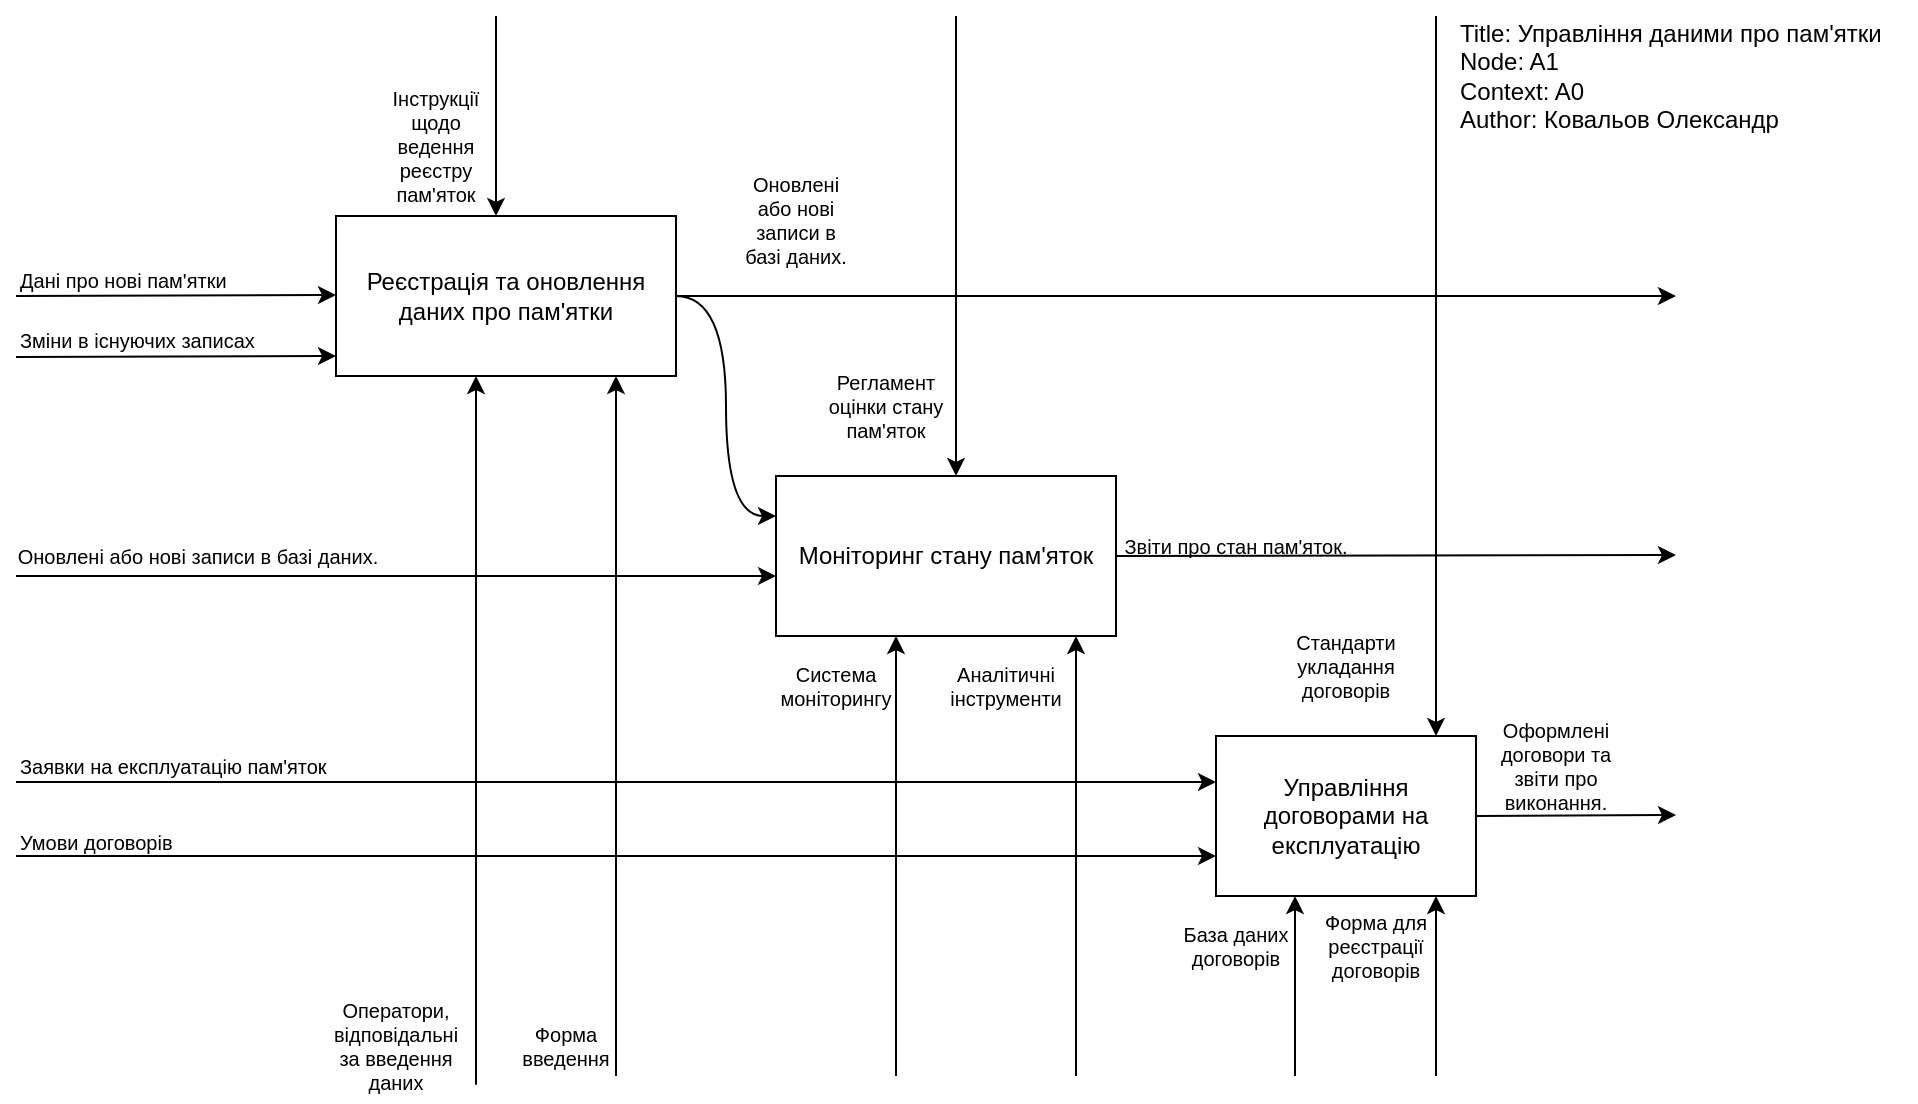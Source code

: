 <mxfile version="24.7.17" pages="4">
  <diagram name="А1" id="m0C_LHnsp9JFM66WtfdE">
    <mxGraphModel dx="1900" dy="629" grid="1" gridSize="10" guides="1" tooltips="1" connect="1" arrows="1" fold="1" page="1" pageScale="1" pageWidth="850" pageHeight="1100" math="0" shadow="0">
      <root>
        <mxCell id="0" />
        <mxCell id="1" parent="0" />
        <mxCell id="vznKgKYT4sf7wun8-xw0-16" style="edgeStyle=orthogonalEdgeStyle;rounded=0;orthogonalLoop=1;jettySize=auto;html=1;entryX=0;entryY=0.25;entryDx=0;entryDy=0;curved=1;" edge="1" parent="1" source="vznKgKYT4sf7wun8-xw0-1" target="vznKgKYT4sf7wun8-xw0-2">
          <mxGeometry relative="1" as="geometry" />
        </mxCell>
        <mxCell id="vznKgKYT4sf7wun8-xw0-1" value="Реєстрація та оновлення даних про пам&#39;ятки" style="rounded=0;whiteSpace=wrap;html=1;" vertex="1" parent="1">
          <mxGeometry x="90" y="140" width="170" height="80" as="geometry" />
        </mxCell>
        <mxCell id="vznKgKYT4sf7wun8-xw0-2" value="Моніторинг стану пам&#39;яток" style="rounded=0;whiteSpace=wrap;html=1;" vertex="1" parent="1">
          <mxGeometry x="310" y="270" width="170" height="80" as="geometry" />
        </mxCell>
        <mxCell id="vznKgKYT4sf7wun8-xw0-3" value="Управління договорами на експлуатацію" style="rounded=0;whiteSpace=wrap;html=1;" vertex="1" parent="1">
          <mxGeometry x="530" y="400" width="130" height="80" as="geometry" />
        </mxCell>
        <mxCell id="vznKgKYT4sf7wun8-xw0-4" value="" style="endArrow=classic;html=1;rounded=0;entryX=0;entryY=0.25;entryDx=0;entryDy=0;" edge="1" parent="1">
          <mxGeometry width="50" height="50" relative="1" as="geometry">
            <mxPoint x="-70" y="180" as="sourcePoint" />
            <mxPoint x="90" y="179.5" as="targetPoint" />
          </mxGeometry>
        </mxCell>
        <mxCell id="vznKgKYT4sf7wun8-xw0-5" value="Дані про нові пам&#39;ятки" style="text;html=1;align=left;verticalAlign=middle;whiteSpace=wrap;rounded=0;fontSize=10;" vertex="1" parent="1">
          <mxGeometry x="-70" y="157" width="120" height="30" as="geometry" />
        </mxCell>
        <mxCell id="vznKgKYT4sf7wun8-xw0-6" value="Зміни в існуючих записах" style="text;html=1;align=left;verticalAlign=middle;whiteSpace=wrap;rounded=0;fontSize=10;" vertex="1" parent="1">
          <mxGeometry x="-70" y="187" width="120" height="30" as="geometry" />
        </mxCell>
        <mxCell id="vznKgKYT4sf7wun8-xw0-7" value="" style="endArrow=classic;html=1;rounded=0;entryX=0;entryY=0.25;entryDx=0;entryDy=0;" edge="1" parent="1">
          <mxGeometry width="50" height="50" relative="1" as="geometry">
            <mxPoint x="-70" y="210.5" as="sourcePoint" />
            <mxPoint x="90" y="210" as="targetPoint" />
          </mxGeometry>
        </mxCell>
        <mxCell id="vznKgKYT4sf7wun8-xw0-8" value="Інструкції щодо ведення реєстру пам&#39;яток" style="text;html=1;align=center;verticalAlign=middle;whiteSpace=wrap;rounded=0;fontSize=10;" vertex="1" parent="1">
          <mxGeometry x="110" y="90" width="60" height="30" as="geometry" />
        </mxCell>
        <mxCell id="vznKgKYT4sf7wun8-xw0-9" value="" style="endArrow=classic;html=1;rounded=0;entryX=0;entryY=0.25;entryDx=0;entryDy=0;" edge="1" parent="1">
          <mxGeometry width="50" height="50" relative="1" as="geometry">
            <mxPoint x="170" y="40" as="sourcePoint" />
            <mxPoint x="170" y="140" as="targetPoint" />
          </mxGeometry>
        </mxCell>
        <mxCell id="vznKgKYT4sf7wun8-xw0-11" value="Форма введення" style="text;html=1;align=center;verticalAlign=middle;whiteSpace=wrap;rounded=0;fontSize=10;" vertex="1" parent="1">
          <mxGeometry x="175" y="540" width="60" height="30" as="geometry" />
        </mxCell>
        <mxCell id="vznKgKYT4sf7wun8-xw0-13" value="Оператори, відповідальні за введення даних" style="text;html=1;align=center;verticalAlign=middle;whiteSpace=wrap;rounded=0;fontSize=10;" vertex="1" parent="1">
          <mxGeometry x="90" y="540" width="60" height="30" as="geometry" />
        </mxCell>
        <mxCell id="vznKgKYT4sf7wun8-xw0-14" value="" style="endArrow=classic;html=1;rounded=0;entryX=0;entryY=0.25;entryDx=0;entryDy=0;" edge="1" parent="1">
          <mxGeometry width="50" height="50" relative="1" as="geometry">
            <mxPoint x="160" y="574.4" as="sourcePoint" />
            <mxPoint x="160" y="220" as="targetPoint" />
          </mxGeometry>
        </mxCell>
        <mxCell id="vznKgKYT4sf7wun8-xw0-15" value="" style="endArrow=classic;html=1;rounded=0;entryX=0;entryY=0.25;entryDx=0;entryDy=0;" edge="1" parent="1">
          <mxGeometry width="50" height="50" relative="1" as="geometry">
            <mxPoint x="230" y="570" as="sourcePoint" />
            <mxPoint x="230" y="220" as="targetPoint" />
          </mxGeometry>
        </mxCell>
        <mxCell id="vznKgKYT4sf7wun8-xw0-17" value="Оновлені або нові записи в базі даних." style="text;html=1;align=center;verticalAlign=middle;whiteSpace=wrap;rounded=0;fontSize=10;" vertex="1" parent="1">
          <mxGeometry x="290" y="127" width="60" height="30" as="geometry" />
        </mxCell>
        <mxCell id="vznKgKYT4sf7wun8-xw0-18" value="Заявки на експлуатацію пам&#39;яток" style="text;html=1;align=left;verticalAlign=middle;whiteSpace=wrap;rounded=0;fontSize=10;" vertex="1" parent="1">
          <mxGeometry x="-70" y="400" width="200" height="30" as="geometry" />
        </mxCell>
        <mxCell id="vznKgKYT4sf7wun8-xw0-20" value="Оновлені або нові записи в базі даних." style="text;html=1;align=center;verticalAlign=middle;whiteSpace=wrap;rounded=0;fontSize=10;" vertex="1" parent="1">
          <mxGeometry x="-74" y="295" width="190" height="30" as="geometry" />
        </mxCell>
        <mxCell id="vznKgKYT4sf7wun8-xw0-21" value="" style="endArrow=classic;html=1;rounded=0;entryX=0;entryY=0.25;entryDx=0;entryDy=0;" edge="1" parent="1">
          <mxGeometry width="50" height="50" relative="1" as="geometry">
            <mxPoint x="-70" y="320" as="sourcePoint" />
            <mxPoint x="310" y="320" as="targetPoint" />
          </mxGeometry>
        </mxCell>
        <mxCell id="vznKgKYT4sf7wun8-xw0-24" value="Система моніторингу" style="text;html=1;align=center;verticalAlign=middle;whiteSpace=wrap;rounded=0;fontSize=10;" vertex="1" parent="1">
          <mxGeometry x="310" y="360" width="60" height="30" as="geometry" />
        </mxCell>
        <mxCell id="vznKgKYT4sf7wun8-xw0-25" value="Аналітичні інструменти" style="text;html=1;align=center;verticalAlign=middle;whiteSpace=wrap;rounded=0;fontSize=10;" vertex="1" parent="1">
          <mxGeometry x="395" y="360" width="60" height="30" as="geometry" />
        </mxCell>
        <mxCell id="vznKgKYT4sf7wun8-xw0-27" value="" style="endArrow=classic;html=1;rounded=0;entryX=0;entryY=0.25;entryDx=0;entryDy=0;" edge="1" parent="1">
          <mxGeometry width="50" height="50" relative="1" as="geometry">
            <mxPoint x="370" y="570" as="sourcePoint" />
            <mxPoint x="370" y="350" as="targetPoint" />
          </mxGeometry>
        </mxCell>
        <mxCell id="vznKgKYT4sf7wun8-xw0-30" value="" style="endArrow=classic;html=1;rounded=0;entryX=0;entryY=0.25;entryDx=0;entryDy=0;" edge="1" parent="1">
          <mxGeometry width="50" height="50" relative="1" as="geometry">
            <mxPoint x="460" y="570" as="sourcePoint" />
            <mxPoint x="460" y="350" as="targetPoint" />
          </mxGeometry>
        </mxCell>
        <mxCell id="vznKgKYT4sf7wun8-xw0-31" value="Регламент оцінки стану пам&#39;яток" style="text;html=1;align=center;verticalAlign=middle;whiteSpace=wrap;rounded=0;fontSize=10;" vertex="1" parent="1">
          <mxGeometry x="335" y="220" width="60" height="30" as="geometry" />
        </mxCell>
        <mxCell id="vznKgKYT4sf7wun8-xw0-32" value="" style="endArrow=classic;html=1;rounded=0;entryX=0;entryY=0.25;entryDx=0;entryDy=0;" edge="1" parent="1">
          <mxGeometry width="50" height="50" relative="1" as="geometry">
            <mxPoint x="400" y="40" as="sourcePoint" />
            <mxPoint x="400" y="270" as="targetPoint" />
          </mxGeometry>
        </mxCell>
        <mxCell id="vznKgKYT4sf7wun8-xw0-33" value="" style="endArrow=classic;html=1;rounded=0;" edge="1" parent="1">
          <mxGeometry width="50" height="50" relative="1" as="geometry">
            <mxPoint x="260" y="180" as="sourcePoint" />
            <mxPoint x="760" y="180" as="targetPoint" />
          </mxGeometry>
        </mxCell>
        <mxCell id="vznKgKYT4sf7wun8-xw0-34" value="" style="endArrow=classic;html=1;rounded=0;entryX=0;entryY=0.25;entryDx=0;entryDy=0;" edge="1" parent="1">
          <mxGeometry width="50" height="50" relative="1" as="geometry">
            <mxPoint x="-70" y="423" as="sourcePoint" />
            <mxPoint x="530" y="423" as="targetPoint" />
          </mxGeometry>
        </mxCell>
        <mxCell id="vznKgKYT4sf7wun8-xw0-35" value="" style="endArrow=classic;html=1;rounded=0;entryX=0;entryY=0.25;entryDx=0;entryDy=0;" edge="1" parent="1">
          <mxGeometry width="50" height="50" relative="1" as="geometry">
            <mxPoint x="-70" y="460" as="sourcePoint" />
            <mxPoint x="530" y="460" as="targetPoint" />
          </mxGeometry>
        </mxCell>
        <mxCell id="vznKgKYT4sf7wun8-xw0-36" value="Умови договорів" style="text;html=1;align=left;verticalAlign=middle;whiteSpace=wrap;rounded=0;fontSize=10;" vertex="1" parent="1">
          <mxGeometry x="-70" y="438" width="200" height="30" as="geometry" />
        </mxCell>
        <mxCell id="vznKgKYT4sf7wun8-xw0-37" value="Звіти про стан пам&#39;яток." style="text;html=1;align=center;verticalAlign=middle;whiteSpace=wrap;rounded=0;fontSize=10;" vertex="1" parent="1">
          <mxGeometry x="480" y="290" width="120" height="30" as="geometry" />
        </mxCell>
        <mxCell id="vznKgKYT4sf7wun8-xw0-38" value="" style="endArrow=classic;html=1;rounded=0;" edge="1" parent="1">
          <mxGeometry width="50" height="50" relative="1" as="geometry">
            <mxPoint x="480" y="310" as="sourcePoint" />
            <mxPoint x="760" y="309.5" as="targetPoint" />
          </mxGeometry>
        </mxCell>
        <mxCell id="vznKgKYT4sf7wun8-xw0-39" value="Оформлені договори та звіти про виконання." style="text;html=1;align=center;verticalAlign=middle;whiteSpace=wrap;rounded=0;fontSize=10;" vertex="1" parent="1">
          <mxGeometry x="660" y="400" width="80" height="30" as="geometry" />
        </mxCell>
        <mxCell id="vznKgKYT4sf7wun8-xw0-40" value="" style="endArrow=classic;html=1;rounded=0;" edge="1" parent="1">
          <mxGeometry width="50" height="50" relative="1" as="geometry">
            <mxPoint x="660" y="440" as="sourcePoint" />
            <mxPoint x="760" y="439.5" as="targetPoint" />
          </mxGeometry>
        </mxCell>
        <mxCell id="vznKgKYT4sf7wun8-xw0-41" value="" style="endArrow=classic;html=1;rounded=0;entryX=0;entryY=0.25;entryDx=0;entryDy=0;" edge="1" parent="1">
          <mxGeometry width="50" height="50" relative="1" as="geometry">
            <mxPoint x="640" y="570" as="sourcePoint" />
            <mxPoint x="640" y="480" as="targetPoint" />
          </mxGeometry>
        </mxCell>
        <mxCell id="vznKgKYT4sf7wun8-xw0-42" value="Форма для реєстрації договорів" style="text;html=1;align=center;verticalAlign=middle;whiteSpace=wrap;rounded=0;fontSize=10;" vertex="1" parent="1">
          <mxGeometry x="580" y="490" width="60" height="30" as="geometry" />
        </mxCell>
        <mxCell id="vznKgKYT4sf7wun8-xw0-43" value="" style="endArrow=classic;html=1;rounded=0;entryX=0;entryY=0.25;entryDx=0;entryDy=0;" edge="1" parent="1">
          <mxGeometry width="50" height="50" relative="1" as="geometry">
            <mxPoint x="569.5" y="570" as="sourcePoint" />
            <mxPoint x="569.5" y="480" as="targetPoint" />
          </mxGeometry>
        </mxCell>
        <mxCell id="vznKgKYT4sf7wun8-xw0-44" value="База даних договорів" style="text;html=1;align=center;verticalAlign=middle;whiteSpace=wrap;rounded=0;fontSize=10;" vertex="1" parent="1">
          <mxGeometry x="509.5" y="490" width="60" height="30" as="geometry" />
        </mxCell>
        <mxCell id="vznKgKYT4sf7wun8-xw0-45" value="" style="endArrow=classic;html=1;rounded=0;entryX=0;entryY=0.25;entryDx=0;entryDy=0;" edge="1" parent="1">
          <mxGeometry width="50" height="50" relative="1" as="geometry">
            <mxPoint x="640" y="40" as="sourcePoint" />
            <mxPoint x="640" y="400" as="targetPoint" />
          </mxGeometry>
        </mxCell>
        <mxCell id="vznKgKYT4sf7wun8-xw0-46" value="Стандарти укладання договорів" style="text;html=1;align=center;verticalAlign=middle;whiteSpace=wrap;rounded=0;fontSize=10;" vertex="1" parent="1">
          <mxGeometry x="555" y="350" width="80" height="30" as="geometry" />
        </mxCell>
        <mxCell id="tp4iIWnVhZ6b1U3sohQO-1" value="Title: Управління даними про пам&#39;ятки&lt;div&gt;Node: A1&lt;/div&gt;&lt;div&gt;Context: A0&lt;/div&gt;&lt;div&gt;Author: Ковальов Олександр&lt;/div&gt;" style="text;html=1;align=left;verticalAlign=middle;whiteSpace=wrap;rounded=0;" vertex="1" parent="1">
          <mxGeometry x="650" y="40" width="230" height="60" as="geometry" />
        </mxCell>
      </root>
    </mxGraphModel>
  </diagram>
  <diagram id="8PQsJG9nvRraljvavRLQ" name="А11">
    <mxGraphModel dx="1050" dy="629" grid="1" gridSize="10" guides="1" tooltips="1" connect="1" arrows="1" fold="1" page="1" pageScale="1" pageWidth="850" pageHeight="1100" math="0" shadow="0">
      <root>
        <mxCell id="0" />
        <mxCell id="1" parent="0" />
        <mxCell id="Zx_Wt3BdyBLKwDzt0Umv-1" style="edgeStyle=orthogonalEdgeStyle;rounded=0;orthogonalLoop=1;jettySize=auto;html=1;entryX=0;entryY=0.25;entryDx=0;entryDy=0;curved=1;" edge="1" parent="1" source="Zx_Wt3BdyBLKwDzt0Umv-2" target="Zx_Wt3BdyBLKwDzt0Umv-3">
          <mxGeometry relative="1" as="geometry" />
        </mxCell>
        <mxCell id="Zx_Wt3BdyBLKwDzt0Umv-2" value="Введення нових пам&#39;яток" style="rounded=0;whiteSpace=wrap;html=1;" vertex="1" parent="1">
          <mxGeometry x="172" y="140" width="170" height="80" as="geometry" />
        </mxCell>
        <mxCell id="Zx_Wt3BdyBLKwDzt0Umv-3" value="Оновлення інформації про пам&#39;ятки" style="rounded=0;whiteSpace=wrap;html=1;" vertex="1" parent="1">
          <mxGeometry x="392" y="270" width="170" height="80" as="geometry" />
        </mxCell>
        <mxCell id="Zx_Wt3BdyBLKwDzt0Umv-4" value="Видалення застарілих записів" style="rounded=0;whiteSpace=wrap;html=1;" vertex="1" parent="1">
          <mxGeometry x="612" y="400" width="130" height="80" as="geometry" />
        </mxCell>
        <mxCell id="Zx_Wt3BdyBLKwDzt0Umv-5" value="" style="endArrow=classic;html=1;rounded=0;entryX=0;entryY=0.25;entryDx=0;entryDy=0;" edge="1" parent="1">
          <mxGeometry width="50" height="50" relative="1" as="geometry">
            <mxPoint x="12" y="180" as="sourcePoint" />
            <mxPoint x="172" y="179.5" as="targetPoint" />
          </mxGeometry>
        </mxCell>
        <mxCell id="Zx_Wt3BdyBLKwDzt0Umv-6" value="Дані про нові пам&#39;ятки" style="text;html=1;align=left;verticalAlign=middle;whiteSpace=wrap;rounded=0;fontSize=10;" vertex="1" parent="1">
          <mxGeometry x="12" y="157" width="120" height="30" as="geometry" />
        </mxCell>
        <mxCell id="Zx_Wt3BdyBLKwDzt0Umv-9" value="Регламент введення даних, стандарти оформлення записів." style="text;html=1;align=center;verticalAlign=middle;whiteSpace=wrap;rounded=0;fontSize=10;" vertex="1" parent="1">
          <mxGeometry x="192" y="90" width="60" height="30" as="geometry" />
        </mxCell>
        <mxCell id="Zx_Wt3BdyBLKwDzt0Umv-10" value="" style="endArrow=classic;html=1;rounded=0;entryX=0;entryY=0.25;entryDx=0;entryDy=0;" edge="1" parent="1">
          <mxGeometry width="50" height="50" relative="1" as="geometry">
            <mxPoint x="252" y="40" as="sourcePoint" />
            <mxPoint x="252" y="140" as="targetPoint" />
          </mxGeometry>
        </mxCell>
        <mxCell id="Zx_Wt3BdyBLKwDzt0Umv-11" value="База даних пам&#39;яток" style="text;html=1;align=center;verticalAlign=middle;whiteSpace=wrap;rounded=0;fontSize=10;" vertex="1" parent="1">
          <mxGeometry x="253" y="540" width="60" height="30" as="geometry" />
        </mxCell>
        <mxCell id="Zx_Wt3BdyBLKwDzt0Umv-12" value="Оператор, який вводить дані" style="text;html=1;align=center;verticalAlign=middle;whiteSpace=wrap;rounded=0;fontSize=10;" vertex="1" parent="1">
          <mxGeometry x="172" y="540" width="60" height="30" as="geometry" />
        </mxCell>
        <mxCell id="Zx_Wt3BdyBLKwDzt0Umv-13" value="" style="endArrow=classic;html=1;rounded=0;entryX=0;entryY=0.25;entryDx=0;entryDy=0;" edge="1" parent="1">
          <mxGeometry width="50" height="50" relative="1" as="geometry">
            <mxPoint x="242" y="574.4" as="sourcePoint" />
            <mxPoint x="242" y="220" as="targetPoint" />
          </mxGeometry>
        </mxCell>
        <mxCell id="Zx_Wt3BdyBLKwDzt0Umv-14" value="" style="endArrow=classic;html=1;rounded=0;entryX=0;entryY=0.25;entryDx=0;entryDy=0;" edge="1" parent="1">
          <mxGeometry width="50" height="50" relative="1" as="geometry">
            <mxPoint x="312" y="570" as="sourcePoint" />
            <mxPoint x="312" y="220" as="targetPoint" />
          </mxGeometry>
        </mxCell>
        <mxCell id="Zx_Wt3BdyBLKwDzt0Umv-15" value="Нові записи у базі даних." style="text;html=1;align=center;verticalAlign=middle;whiteSpace=wrap;rounded=0;fontSize=10;" vertex="1" parent="1">
          <mxGeometry x="372" y="127" width="60" height="30" as="geometry" />
        </mxCell>
        <mxCell id="Zx_Wt3BdyBLKwDzt0Umv-23" value="Політики управління інформацією." style="text;html=1;align=center;verticalAlign=middle;whiteSpace=wrap;rounded=0;fontSize=10;" vertex="1" parent="1">
          <mxGeometry x="417" y="220" width="60" height="30" as="geometry" />
        </mxCell>
        <mxCell id="Zx_Wt3BdyBLKwDzt0Umv-24" value="" style="endArrow=classic;html=1;rounded=0;entryX=0;entryY=0.25;entryDx=0;entryDy=0;" edge="1" parent="1">
          <mxGeometry width="50" height="50" relative="1" as="geometry">
            <mxPoint x="482" y="40" as="sourcePoint" />
            <mxPoint x="482" y="270" as="targetPoint" />
          </mxGeometry>
        </mxCell>
        <mxCell id="Zx_Wt3BdyBLKwDzt0Umv-25" value="" style="endArrow=classic;html=1;rounded=0;" edge="1" parent="1">
          <mxGeometry width="50" height="50" relative="1" as="geometry">
            <mxPoint x="342" y="180" as="sourcePoint" />
            <mxPoint x="842" y="180" as="targetPoint" />
          </mxGeometry>
        </mxCell>
        <mxCell id="Zx_Wt3BdyBLKwDzt0Umv-27" value="" style="endArrow=classic;html=1;rounded=0;entryX=0;entryY=0.25;entryDx=0;entryDy=0;" edge="1" parent="1">
          <mxGeometry width="50" height="50" relative="1" as="geometry">
            <mxPoint x="12" y="460" as="sourcePoint" />
            <mxPoint x="612" y="460" as="targetPoint" />
          </mxGeometry>
        </mxCell>
        <mxCell id="Zx_Wt3BdyBLKwDzt0Umv-28" value="Дані про застарілі або некоректні записи." style="text;html=1;align=left;verticalAlign=middle;whiteSpace=wrap;rounded=0;fontSize=10;" vertex="1" parent="1">
          <mxGeometry x="12" y="438" width="200" height="30" as="geometry" />
        </mxCell>
        <mxCell id="Zx_Wt3BdyBLKwDzt0Umv-29" value="Оновлені записи в базі даних." style="text;html=1;align=center;verticalAlign=middle;whiteSpace=wrap;rounded=0;fontSize=10;" vertex="1" parent="1">
          <mxGeometry x="562" y="290" width="120" height="30" as="geometry" />
        </mxCell>
        <mxCell id="Zx_Wt3BdyBLKwDzt0Umv-31" value="Видалені записи з бази даних." style="text;html=1;align=center;verticalAlign=middle;whiteSpace=wrap;rounded=0;fontSize=10;" vertex="1" parent="1">
          <mxGeometry x="750" y="408" width="80" height="30" as="geometry" />
        </mxCell>
        <mxCell id="Zx_Wt3BdyBLKwDzt0Umv-32" value="" style="endArrow=classic;html=1;rounded=0;" edge="1" parent="1">
          <mxGeometry width="50" height="50" relative="1" as="geometry">
            <mxPoint x="742" y="440" as="sourcePoint" />
            <mxPoint x="842" y="439.5" as="targetPoint" />
          </mxGeometry>
        </mxCell>
        <mxCell id="Zx_Wt3BdyBLKwDzt0Umv-33" value="" style="endArrow=classic;html=1;rounded=0;entryX=0;entryY=0.25;entryDx=0;entryDy=0;" edge="1" parent="1">
          <mxGeometry width="50" height="50" relative="1" as="geometry">
            <mxPoint x="722" y="570" as="sourcePoint" />
            <mxPoint x="722" y="480" as="targetPoint" />
          </mxGeometry>
        </mxCell>
        <mxCell id="Zx_Wt3BdyBLKwDzt0Umv-34" value="Інтерфейс для видалення" style="text;html=1;align=center;verticalAlign=middle;whiteSpace=wrap;rounded=0;fontSize=10;" vertex="1" parent="1">
          <mxGeometry x="662" y="490" width="60" height="30" as="geometry" />
        </mxCell>
        <mxCell id="Zx_Wt3BdyBLKwDzt0Umv-35" value="" style="endArrow=classic;html=1;rounded=0;entryX=0;entryY=0.25;entryDx=0;entryDy=0;" edge="1" parent="1">
          <mxGeometry width="50" height="50" relative="1" as="geometry">
            <mxPoint x="651.5" y="570" as="sourcePoint" />
            <mxPoint x="651.5" y="480" as="targetPoint" />
          </mxGeometry>
        </mxCell>
        <mxCell id="Zx_Wt3BdyBLKwDzt0Umv-36" value="База даних договорів" style="text;html=1;align=center;verticalAlign=middle;whiteSpace=wrap;rounded=0;fontSize=10;" vertex="1" parent="1">
          <mxGeometry x="591.5" y="490" width="60" height="30" as="geometry" />
        </mxCell>
        <mxCell id="Zx_Wt3BdyBLKwDzt0Umv-37" value="" style="endArrow=classic;html=1;rounded=0;entryX=0;entryY=0.25;entryDx=0;entryDy=0;" edge="1" parent="1">
          <mxGeometry width="50" height="50" relative="1" as="geometry">
            <mxPoint x="722" y="40" as="sourcePoint" />
            <mxPoint x="722" y="400" as="targetPoint" />
          </mxGeometry>
        </mxCell>
        <mxCell id="Zx_Wt3BdyBLKwDzt0Umv-38" value="Політики збереження даних." style="text;html=1;align=center;verticalAlign=middle;whiteSpace=wrap;rounded=0;fontSize=10;" vertex="1" parent="1">
          <mxGeometry x="637" y="350" width="80" height="30" as="geometry" />
        </mxCell>
        <mxCell id="WjDCGL75RKgO-HudQ5fo-1" value="Title: Реєстрація та оновлення даних про пам&#39;ятки&lt;div&gt;Node: A11&lt;/div&gt;&lt;div&gt;Context: A1&lt;/div&gt;&lt;div&gt;Author: Ковальов Олександр&lt;/div&gt;" style="text;html=1;align=left;verticalAlign=middle;whiteSpace=wrap;rounded=0;" vertex="1" parent="1">
          <mxGeometry x="730" y="40" width="300" height="60" as="geometry" />
        </mxCell>
        <mxCell id="ABc-tKZIzW1KwvakOcf2-4" value="" style="curved=1;endArrow=classic;html=1;rounded=0;entryX=0.25;entryY=1;entryDx=0;entryDy=0;" edge="1" parent="1" target="Zx_Wt3BdyBLKwDzt0Umv-3">
          <mxGeometry width="50" height="50" relative="1" as="geometry">
            <mxPoint x="240" y="490" as="sourcePoint" />
            <mxPoint x="425" y="380" as="targetPoint" />
            <Array as="points">
              <mxPoint x="300" y="440" />
              <mxPoint x="425" y="430" />
              <mxPoint x="375" y="380" />
            </Array>
          </mxGeometry>
        </mxCell>
        <mxCell id="ABc-tKZIzW1KwvakOcf2-5" value="" style="curved=1;endArrow=classic;html=1;rounded=0;entryX=0.75;entryY=1;entryDx=0;entryDy=0;" edge="1" parent="1" target="Zx_Wt3BdyBLKwDzt0Umv-3">
          <mxGeometry width="50" height="50" relative="1" as="geometry">
            <mxPoint x="310" y="520" as="sourcePoint" />
            <mxPoint x="445" y="360" as="targetPoint" />
            <Array as="points">
              <mxPoint x="360" y="480" />
              <mxPoint x="520" y="500" />
              <mxPoint x="530" y="440" />
              <mxPoint x="530" y="400" />
            </Array>
          </mxGeometry>
        </mxCell>
        <mxCell id="ABc-tKZIzW1KwvakOcf2-6" style="edgeStyle=orthogonalEdgeStyle;rounded=0;orthogonalLoop=1;jettySize=auto;html=1;entryX=0;entryY=0.25;entryDx=0;entryDy=0;curved=1;" edge="1" parent="1">
          <mxGeometry relative="1" as="geometry">
            <mxPoint x="561.5" y="310" as="sourcePoint" />
            <mxPoint x="611.5" y="420" as="targetPoint" />
            <Array as="points">
              <mxPoint x="562" y="311" />
              <mxPoint x="580" y="311" />
              <mxPoint x="580" y="420" />
            </Array>
          </mxGeometry>
        </mxCell>
      </root>
    </mxGraphModel>
  </diagram>
  <diagram id="XCOoLcr-DHQKzKW_LScy" name="А12">
    <mxGraphModel dx="1900" dy="629" grid="1" gridSize="10" guides="1" tooltips="1" connect="1" arrows="1" fold="1" page="1" pageScale="1" pageWidth="850" pageHeight="1100" math="0" shadow="0">
      <root>
        <mxCell id="0" />
        <mxCell id="1" parent="0" />
        <mxCell id="lwIICKe3Z8clZh2lvS-k-1" style="edgeStyle=orthogonalEdgeStyle;rounded=0;orthogonalLoop=1;jettySize=auto;html=1;entryX=0;entryY=0.25;entryDx=0;entryDy=0;curved=1;" edge="1" parent="1" source="lwIICKe3Z8clZh2lvS-k-2" target="lwIICKe3Z8clZh2lvS-k-3">
          <mxGeometry relative="1" as="geometry" />
        </mxCell>
        <mxCell id="lwIICKe3Z8clZh2lvS-k-2" value="Збір даних про стан пам&#39;яток" style="rounded=0;whiteSpace=wrap;html=1;" vertex="1" parent="1">
          <mxGeometry x="124" y="140" width="170" height="80" as="geometry" />
        </mxCell>
        <mxCell id="lwIICKe3Z8clZh2lvS-k-3" value="Аналіз та оцінка стану пам&#39;яток" style="rounded=0;whiteSpace=wrap;html=1;" vertex="1" parent="1">
          <mxGeometry x="340" y="270" width="170" height="80" as="geometry" />
        </mxCell>
        <mxCell id="lwIICKe3Z8clZh2lvS-k-4" value="Формування звітів про стан пам&#39;яток" style="rounded=0;whiteSpace=wrap;html=1;" vertex="1" parent="1">
          <mxGeometry x="564" y="400" width="130" height="80" as="geometry" />
        </mxCell>
        <mxCell id="lwIICKe3Z8clZh2lvS-k-5" value="" style="endArrow=classic;html=1;rounded=0;entryX=0;entryY=0.25;entryDx=0;entryDy=0;" edge="1" parent="1">
          <mxGeometry width="50" height="50" relative="1" as="geometry">
            <mxPoint x="-36" y="180" as="sourcePoint" />
            <mxPoint x="124" y="179.5" as="targetPoint" />
          </mxGeometry>
        </mxCell>
        <mxCell id="lwIICKe3Z8clZh2lvS-k-6" value="Інформація з інспекцій пам&#39;яток." style="text;html=1;align=left;verticalAlign=middle;whiteSpace=wrap;rounded=0;fontSize=10;" vertex="1" parent="1">
          <mxGeometry x="-36" y="157" width="156" height="30" as="geometry" />
        </mxCell>
        <mxCell id="lwIICKe3Z8clZh2lvS-k-9" value="Регламенти проведення інспекцій." style="text;html=1;align=center;verticalAlign=middle;whiteSpace=wrap;rounded=0;fontSize=10;" vertex="1" parent="1">
          <mxGeometry x="144" y="90" width="60" height="30" as="geometry" />
        </mxCell>
        <mxCell id="lwIICKe3Z8clZh2lvS-k-10" value="" style="endArrow=classic;html=1;rounded=0;entryX=0;entryY=0.25;entryDx=0;entryDy=0;" edge="1" parent="1">
          <mxGeometry width="50" height="50" relative="1" as="geometry">
            <mxPoint x="204" y="40" as="sourcePoint" />
            <mxPoint x="204" y="140" as="targetPoint" />
          </mxGeometry>
        </mxCell>
        <mxCell id="lwIICKe3Z8clZh2lvS-k-11" value="Оператори інспекцій" style="text;html=1;align=center;verticalAlign=middle;whiteSpace=wrap;rounded=0;fontSize=10;" vertex="1" parent="1">
          <mxGeometry x="209" y="540" width="60" height="30" as="geometry" />
        </mxCell>
        <mxCell id="lwIICKe3Z8clZh2lvS-k-12" value="Система збору даних" style="text;html=1;align=center;verticalAlign=middle;whiteSpace=wrap;rounded=0;fontSize=10;" vertex="1" parent="1">
          <mxGeometry x="124" y="540" width="60" height="30" as="geometry" />
        </mxCell>
        <mxCell id="lwIICKe3Z8clZh2lvS-k-13" value="" style="endArrow=classic;html=1;rounded=0;entryX=0;entryY=0.25;entryDx=0;entryDy=0;" edge="1" parent="1">
          <mxGeometry width="50" height="50" relative="1" as="geometry">
            <mxPoint x="194" y="574.4" as="sourcePoint" />
            <mxPoint x="194" y="220" as="targetPoint" />
          </mxGeometry>
        </mxCell>
        <mxCell id="lwIICKe3Z8clZh2lvS-k-14" value="" style="endArrow=classic;html=1;rounded=0;entryX=0;entryY=0.25;entryDx=0;entryDy=0;" edge="1" parent="1">
          <mxGeometry width="50" height="50" relative="1" as="geometry">
            <mxPoint x="264" y="570" as="sourcePoint" />
            <mxPoint x="264" y="220" as="targetPoint" />
          </mxGeometry>
        </mxCell>
        <mxCell id="lwIICKe3Z8clZh2lvS-k-15" value="Дані про стан пам&#39;яток у базі." style="text;html=1;align=center;verticalAlign=middle;whiteSpace=wrap;rounded=0;fontSize=10;" vertex="1" parent="1">
          <mxGeometry x="300" y="140" width="60" height="30" as="geometry" />
        </mxCell>
        <mxCell id="lwIICKe3Z8clZh2lvS-k-19" value="Аналітична система" style="text;html=1;align=center;verticalAlign=middle;whiteSpace=wrap;rounded=0;fontSize=10;" vertex="1" parent="1">
          <mxGeometry x="344" y="360" width="60" height="30" as="geometry" />
        </mxCell>
        <mxCell id="lwIICKe3Z8clZh2lvS-k-21" value="" style="endArrow=classic;html=1;rounded=0;entryX=0;entryY=0.25;entryDx=0;entryDy=0;" edge="1" parent="1">
          <mxGeometry width="50" height="50" relative="1" as="geometry">
            <mxPoint x="404" y="570" as="sourcePoint" />
            <mxPoint x="404" y="350" as="targetPoint" />
          </mxGeometry>
        </mxCell>
        <mxCell id="lwIICKe3Z8clZh2lvS-k-23" value="Нормативи оцінки стану пам&#39;яток." style="text;html=1;align=center;verticalAlign=middle;whiteSpace=wrap;rounded=0;fontSize=10;" vertex="1" parent="1">
          <mxGeometry x="369" y="220" width="60" height="30" as="geometry" />
        </mxCell>
        <mxCell id="lwIICKe3Z8clZh2lvS-k-24" value="" style="endArrow=classic;html=1;rounded=0;entryX=0;entryY=0.25;entryDx=0;entryDy=0;" edge="1" parent="1">
          <mxGeometry width="50" height="50" relative="1" as="geometry">
            <mxPoint x="434" y="40" as="sourcePoint" />
            <mxPoint x="434" y="270" as="targetPoint" />
          </mxGeometry>
        </mxCell>
        <mxCell id="lwIICKe3Z8clZh2lvS-k-25" value="" style="endArrow=classic;html=1;rounded=0;" edge="1" parent="1">
          <mxGeometry width="50" height="50" relative="1" as="geometry">
            <mxPoint x="294" y="180" as="sourcePoint" />
            <mxPoint x="794" y="180" as="targetPoint" />
          </mxGeometry>
        </mxCell>
        <mxCell id="lwIICKe3Z8clZh2lvS-k-29" value="Оцінка стану (придатність до експлуатації або потреба у реставрації)." style="text;html=1;align=center;verticalAlign=middle;whiteSpace=wrap;rounded=0;fontSize=10;" vertex="1" parent="1">
          <mxGeometry x="513" y="270" width="156" height="30" as="geometry" />
        </mxCell>
        <mxCell id="lwIICKe3Z8clZh2lvS-k-30" value="" style="endArrow=classic;html=1;rounded=0;" edge="1" parent="1">
          <mxGeometry width="50" height="50" relative="1" as="geometry">
            <mxPoint x="510" y="310" as="sourcePoint" />
            <mxPoint x="794" y="309.5" as="targetPoint" />
          </mxGeometry>
        </mxCell>
        <mxCell id="lwIICKe3Z8clZh2lvS-k-31" value="Звіти для експлуатаційних організацій або для реставрації." style="text;html=1;align=center;verticalAlign=middle;whiteSpace=wrap;rounded=0;fontSize=10;" vertex="1" parent="1">
          <mxGeometry x="700" y="400" width="80" height="30" as="geometry" />
        </mxCell>
        <mxCell id="lwIICKe3Z8clZh2lvS-k-32" value="" style="endArrow=classic;html=1;rounded=0;" edge="1" parent="1">
          <mxGeometry width="50" height="50" relative="1" as="geometry">
            <mxPoint x="694" y="440" as="sourcePoint" />
            <mxPoint x="794" y="439.5" as="targetPoint" />
          </mxGeometry>
        </mxCell>
        <mxCell id="lwIICKe3Z8clZh2lvS-k-33" value="" style="endArrow=classic;html=1;rounded=0;entryX=0;entryY=0.25;entryDx=0;entryDy=0;" edge="1" parent="1">
          <mxGeometry width="50" height="50" relative="1" as="geometry">
            <mxPoint x="650" y="570" as="sourcePoint" />
            <mxPoint x="650" y="480" as="targetPoint" />
          </mxGeometry>
        </mxCell>
        <mxCell id="lwIICKe3Z8clZh2lvS-k-34" value="Система формування звітів" style="text;html=1;align=center;verticalAlign=middle;whiteSpace=wrap;rounded=0;fontSize=10;" vertex="1" parent="1">
          <mxGeometry x="580" y="490" width="60" height="30" as="geometry" />
        </mxCell>
        <mxCell id="lwIICKe3Z8clZh2lvS-k-37" value="" style="endArrow=classic;html=1;rounded=0;entryX=0;entryY=0.25;entryDx=0;entryDy=0;" edge="1" parent="1">
          <mxGeometry width="50" height="50" relative="1" as="geometry">
            <mxPoint x="674" y="40" as="sourcePoint" />
            <mxPoint x="674" y="400" as="targetPoint" />
          </mxGeometry>
        </mxCell>
        <mxCell id="lwIICKe3Z8clZh2lvS-k-38" value="Вимоги до звітності та реставрації." style="text;html=1;align=center;verticalAlign=middle;whiteSpace=wrap;rounded=0;fontSize=10;" vertex="1" parent="1">
          <mxGeometry x="589" y="350" width="80" height="30" as="geometry" />
        </mxCell>
        <mxCell id="lwIICKe3Z8clZh2lvS-k-39" value="Title: Моніторинг стану пам&#39;яток&lt;div&gt;&lt;div&gt;Node: A12&lt;/div&gt;&lt;div&gt;Context: A1&lt;/div&gt;&lt;div&gt;Author: Ковальов Олександр&lt;/div&gt;&lt;/div&gt;" style="text;html=1;align=left;verticalAlign=middle;whiteSpace=wrap;rounded=0;" vertex="1" parent="1">
          <mxGeometry x="684" y="40" width="230" height="60" as="geometry" />
        </mxCell>
        <mxCell id="nsL_afN55hYhjFmLwkJj-2" value="" style="curved=1;endArrow=classic;html=1;rounded=0;entryX=0;entryY=0.5;entryDx=0;entryDy=0;exitX=1;exitY=0.5;exitDx=0;exitDy=0;" edge="1" parent="1" source="lwIICKe3Z8clZh2lvS-k-3" target="lwIICKe3Z8clZh2lvS-k-4">
          <mxGeometry width="50" height="50" relative="1" as="geometry">
            <mxPoint x="410" y="350" as="sourcePoint" />
            <mxPoint x="460" y="300" as="targetPoint" />
            <Array as="points">
              <mxPoint x="550" y="360" />
              <mxPoint x="520" y="370" />
              <mxPoint x="500" y="400" />
            </Array>
          </mxGeometry>
        </mxCell>
      </root>
    </mxGraphModel>
  </diagram>
  <diagram id="cvLVSDvXPQ152upQRLzg" name="А13">
    <mxGraphModel dx="1900" dy="629" grid="1" gridSize="10" guides="1" tooltips="1" connect="1" arrows="1" fold="1" page="1" pageScale="1" pageWidth="850" pageHeight="1100" math="0" shadow="0">
      <root>
        <mxCell id="0" />
        <mxCell id="1" parent="0" />
        <mxCell id="SL7FtyZ6_1lrphwz2Vde-1" style="edgeStyle=orthogonalEdgeStyle;rounded=0;orthogonalLoop=1;jettySize=auto;html=1;entryX=0;entryY=0.25;entryDx=0;entryDy=0;curved=1;" edge="1" parent="1" source="SL7FtyZ6_1lrphwz2Vde-2" target="SL7FtyZ6_1lrphwz2Vde-3">
          <mxGeometry relative="1" as="geometry" />
        </mxCell>
        <mxCell id="SL7FtyZ6_1lrphwz2Vde-2" value="Оформлення&amp;nbsp;&lt;div&gt;нових договорів&lt;/div&gt;" style="rounded=0;whiteSpace=wrap;html=1;" vertex="1" parent="1">
          <mxGeometry x="124" y="140" width="170" height="80" as="geometry" />
        </mxCell>
        <mxCell id="SL7FtyZ6_1lrphwz2Vde-3" value="Контроль виконання договорів" style="rounded=0;whiteSpace=wrap;html=1;" vertex="1" parent="1">
          <mxGeometry x="344" y="270" width="170" height="80" as="geometry" />
        </mxCell>
        <mxCell id="SL7FtyZ6_1lrphwz2Vde-4" value="Закриття або продовження договорів" style="rounded=0;whiteSpace=wrap;html=1;" vertex="1" parent="1">
          <mxGeometry x="564" y="400" width="130" height="80" as="geometry" />
        </mxCell>
        <mxCell id="SL7FtyZ6_1lrphwz2Vde-5" value="" style="endArrow=classic;html=1;rounded=0;entryX=0;entryY=0.25;entryDx=0;entryDy=0;" edge="1" parent="1">
          <mxGeometry width="50" height="50" relative="1" as="geometry">
            <mxPoint x="-36" y="180" as="sourcePoint" />
            <mxPoint x="124" y="179.5" as="targetPoint" />
          </mxGeometry>
        </mxCell>
        <mxCell id="SL7FtyZ6_1lrphwz2Vde-6" value="Заявки від організацій на експлуатацію." style="text;html=1;align=left;verticalAlign=middle;whiteSpace=wrap;rounded=0;fontSize=10;" vertex="1" parent="1">
          <mxGeometry x="-36" y="150" width="156" height="30" as="geometry" />
        </mxCell>
        <mxCell id="SL7FtyZ6_1lrphwz2Vde-9" value="Стандарти укладання договорів." style="text;html=1;align=center;verticalAlign=middle;whiteSpace=wrap;rounded=0;fontSize=10;" vertex="1" parent="1">
          <mxGeometry x="144" y="90" width="60" height="30" as="geometry" />
        </mxCell>
        <mxCell id="SL7FtyZ6_1lrphwz2Vde-10" value="" style="endArrow=classic;html=1;rounded=0;entryX=0;entryY=0.25;entryDx=0;entryDy=0;" edge="1" parent="1">
          <mxGeometry width="50" height="50" relative="1" as="geometry">
            <mxPoint x="204" y="40" as="sourcePoint" />
            <mxPoint x="204" y="140" as="targetPoint" />
          </mxGeometry>
        </mxCell>
        <mxCell id="SL7FtyZ6_1lrphwz2Vde-11" value="Оператор" style="text;html=1;align=center;verticalAlign=middle;whiteSpace=wrap;rounded=0;fontSize=10;" vertex="1" parent="1">
          <mxGeometry x="209" y="540" width="60" height="30" as="geometry" />
        </mxCell>
        <mxCell id="SL7FtyZ6_1lrphwz2Vde-12" value="Система управління договорами" style="text;html=1;align=center;verticalAlign=middle;whiteSpace=wrap;rounded=0;fontSize=10;" vertex="1" parent="1">
          <mxGeometry x="124" y="540" width="60" height="30" as="geometry" />
        </mxCell>
        <mxCell id="SL7FtyZ6_1lrphwz2Vde-13" value="" style="endArrow=classic;html=1;rounded=0;entryX=0;entryY=0.25;entryDx=0;entryDy=0;" edge="1" parent="1">
          <mxGeometry width="50" height="50" relative="1" as="geometry">
            <mxPoint x="194" y="574.4" as="sourcePoint" />
            <mxPoint x="194" y="220" as="targetPoint" />
          </mxGeometry>
        </mxCell>
        <mxCell id="SL7FtyZ6_1lrphwz2Vde-14" value="" style="endArrow=classic;html=1;rounded=0;entryX=0;entryY=0.25;entryDx=0;entryDy=0;" edge="1" parent="1">
          <mxGeometry width="50" height="50" relative="1" as="geometry">
            <mxPoint x="264" y="570" as="sourcePoint" />
            <mxPoint x="264" y="220" as="targetPoint" />
          </mxGeometry>
        </mxCell>
        <mxCell id="SL7FtyZ6_1lrphwz2Vde-15" value="Оформлені договори." style="text;html=1;align=center;verticalAlign=middle;whiteSpace=wrap;rounded=0;fontSize=10;" vertex="1" parent="1">
          <mxGeometry x="320" y="140" width="60" height="30" as="geometry" />
        </mxCell>
        <mxCell id="SL7FtyZ6_1lrphwz2Vde-17" value="Дані про виконання умов договорів." style="text;html=1;align=center;verticalAlign=middle;whiteSpace=wrap;rounded=0;fontSize=10;" vertex="1" parent="1">
          <mxGeometry x="-40" y="295" width="190" height="30" as="geometry" />
        </mxCell>
        <mxCell id="SL7FtyZ6_1lrphwz2Vde-18" value="" style="endArrow=classic;html=1;rounded=0;entryX=0;entryY=0.25;entryDx=0;entryDy=0;" edge="1" parent="1">
          <mxGeometry width="50" height="50" relative="1" as="geometry">
            <mxPoint x="-36" y="320" as="sourcePoint" />
            <mxPoint x="344" y="320" as="targetPoint" />
          </mxGeometry>
        </mxCell>
        <mxCell id="SL7FtyZ6_1lrphwz2Vde-19" value="Система моніторингу" style="text;html=1;align=center;verticalAlign=middle;whiteSpace=wrap;rounded=0;fontSize=10;" vertex="1" parent="1">
          <mxGeometry x="365" y="360" width="60" height="30" as="geometry" />
        </mxCell>
        <mxCell id="SL7FtyZ6_1lrphwz2Vde-21" value="" style="endArrow=classic;html=1;rounded=0;entryX=0;entryY=0.25;entryDx=0;entryDy=0;" edge="1" parent="1">
          <mxGeometry width="50" height="50" relative="1" as="geometry">
            <mxPoint x="429" y="570" as="sourcePoint" />
            <mxPoint x="429" y="350" as="targetPoint" />
          </mxGeometry>
        </mxCell>
        <mxCell id="SL7FtyZ6_1lrphwz2Vde-23" value="Стандарти контролю виконання умов." style="text;html=1;align=center;verticalAlign=middle;whiteSpace=wrap;rounded=0;fontSize=10;" vertex="1" parent="1">
          <mxGeometry x="369" y="220" width="60" height="30" as="geometry" />
        </mxCell>
        <mxCell id="SL7FtyZ6_1lrphwz2Vde-24" value="" style="endArrow=classic;html=1;rounded=0;entryX=0;entryY=0.25;entryDx=0;entryDy=0;" edge="1" parent="1">
          <mxGeometry width="50" height="50" relative="1" as="geometry">
            <mxPoint x="434" y="40" as="sourcePoint" />
            <mxPoint x="434" y="270" as="targetPoint" />
          </mxGeometry>
        </mxCell>
        <mxCell id="SL7FtyZ6_1lrphwz2Vde-25" value="" style="endArrow=classic;html=1;rounded=0;" edge="1" parent="1">
          <mxGeometry width="50" height="50" relative="1" as="geometry">
            <mxPoint x="294" y="180" as="sourcePoint" />
            <mxPoint x="794" y="180" as="targetPoint" />
          </mxGeometry>
        </mxCell>
        <mxCell id="SL7FtyZ6_1lrphwz2Vde-27" value="" style="endArrow=classic;html=1;rounded=0;entryX=0;entryY=0.25;entryDx=0;entryDy=0;" edge="1" parent="1">
          <mxGeometry width="50" height="50" relative="1" as="geometry">
            <mxPoint x="-36" y="460" as="sourcePoint" />
            <mxPoint x="564" y="460" as="targetPoint" />
          </mxGeometry>
        </mxCell>
        <mxCell id="SL7FtyZ6_1lrphwz2Vde-28" value="Умови продовження або закриття договорів." style="text;html=1;align=left;verticalAlign=middle;whiteSpace=wrap;rounded=0;fontSize=10;" vertex="1" parent="1">
          <mxGeometry x="-36" y="438" width="236" height="30" as="geometry" />
        </mxCell>
        <mxCell id="SL7FtyZ6_1lrphwz2Vde-29" value="Звіти про виконання договорів." style="text;html=1;align=center;verticalAlign=middle;whiteSpace=wrap;rounded=0;fontSize=10;" vertex="1" parent="1">
          <mxGeometry x="514" y="280" width="120" height="30" as="geometry" />
        </mxCell>
        <mxCell id="SL7FtyZ6_1lrphwz2Vde-30" value="" style="endArrow=classic;html=1;rounded=0;" edge="1" parent="1">
          <mxGeometry width="50" height="50" relative="1" as="geometry">
            <mxPoint x="514" y="310" as="sourcePoint" />
            <mxPoint x="794" y="309.5" as="targetPoint" />
          </mxGeometry>
        </mxCell>
        <mxCell id="SL7FtyZ6_1lrphwz2Vde-31" value="Оновлені або закриті договори." style="text;html=1;align=center;verticalAlign=middle;whiteSpace=wrap;rounded=0;fontSize=10;" vertex="1" parent="1">
          <mxGeometry x="694" y="400" width="80" height="30" as="geometry" />
        </mxCell>
        <mxCell id="SL7FtyZ6_1lrphwz2Vde-32" value="" style="endArrow=classic;html=1;rounded=0;" edge="1" parent="1">
          <mxGeometry width="50" height="50" relative="1" as="geometry">
            <mxPoint x="694" y="440" as="sourcePoint" />
            <mxPoint x="794" y="439.5" as="targetPoint" />
          </mxGeometry>
        </mxCell>
        <mxCell id="SL7FtyZ6_1lrphwz2Vde-33" value="" style="endArrow=classic;html=1;rounded=0;entryX=0;entryY=0.25;entryDx=0;entryDy=0;" edge="1" parent="1">
          <mxGeometry width="50" height="50" relative="1" as="geometry">
            <mxPoint x="674" y="570" as="sourcePoint" />
            <mxPoint x="674" y="480" as="targetPoint" />
          </mxGeometry>
        </mxCell>
        <mxCell id="SL7FtyZ6_1lrphwz2Vde-34" value="Система продовження/закриття договорів" style="text;html=1;align=center;verticalAlign=middle;whiteSpace=wrap;rounded=0;fontSize=10;" vertex="1" parent="1">
          <mxGeometry x="609" y="500" width="60" height="30" as="geometry" />
        </mxCell>
        <mxCell id="SL7FtyZ6_1lrphwz2Vde-37" value="" style="endArrow=classic;html=1;rounded=0;entryX=0;entryY=0.25;entryDx=0;entryDy=0;" edge="1" parent="1">
          <mxGeometry width="50" height="50" relative="1" as="geometry">
            <mxPoint x="674" y="40" as="sourcePoint" />
            <mxPoint x="674" y="400" as="targetPoint" />
          </mxGeometry>
        </mxCell>
        <mxCell id="SL7FtyZ6_1lrphwz2Vde-38" value="Політики щодо продовження договорів." style="text;html=1;align=center;verticalAlign=middle;whiteSpace=wrap;rounded=0;fontSize=10;" vertex="1" parent="1">
          <mxGeometry x="589" y="350" width="80" height="30" as="geometry" />
        </mxCell>
        <mxCell id="qIQiRH-luwIeC1ujiDr3-1" value="Title:&amp;nbsp;Управління договорами на експлуатацію&lt;div&gt;&lt;div&gt;Node: A13&lt;/div&gt;&lt;div&gt;Context: A1&lt;/div&gt;&lt;div&gt;Author: Ковальов Олександр&lt;/div&gt;&lt;/div&gt;" style="text;html=1;align=left;verticalAlign=middle;whiteSpace=wrap;rounded=0;" vertex="1" parent="1">
          <mxGeometry x="684" y="40" width="276" height="60" as="geometry" />
        </mxCell>
        <mxCell id="TwnxfuPWNYOTDa81T778-1" value="" style="curved=1;endArrow=classic;html=1;rounded=0;entryX=0;entryY=0.25;entryDx=0;entryDy=0;exitX=1;exitY=0.5;exitDx=0;exitDy=0;" edge="1" parent="1" source="SL7FtyZ6_1lrphwz2Vde-3" target="SL7FtyZ6_1lrphwz2Vde-4">
          <mxGeometry width="50" height="50" relative="1" as="geometry">
            <mxPoint x="410" y="350" as="sourcePoint" />
            <mxPoint x="460" y="300" as="targetPoint" />
            <Array as="points">
              <mxPoint x="590" y="350" />
              <mxPoint x="510" y="400" />
            </Array>
          </mxGeometry>
        </mxCell>
        <mxCell id="TwnxfuPWNYOTDa81T778-2" value="" style="curved=1;endArrow=classic;html=1;rounded=0;entryX=0.25;entryY=1;entryDx=0;entryDy=0;" edge="1" parent="1" target="SL7FtyZ6_1lrphwz2Vde-4">
          <mxGeometry width="50" height="50" relative="1" as="geometry">
            <mxPoint x="270" y="540" as="sourcePoint" />
            <mxPoint x="460" y="300" as="targetPoint" />
            <Array as="points">
              <mxPoint x="400" y="470" />
              <mxPoint x="460" y="570" />
            </Array>
          </mxGeometry>
        </mxCell>
      </root>
    </mxGraphModel>
  </diagram>
</mxfile>
